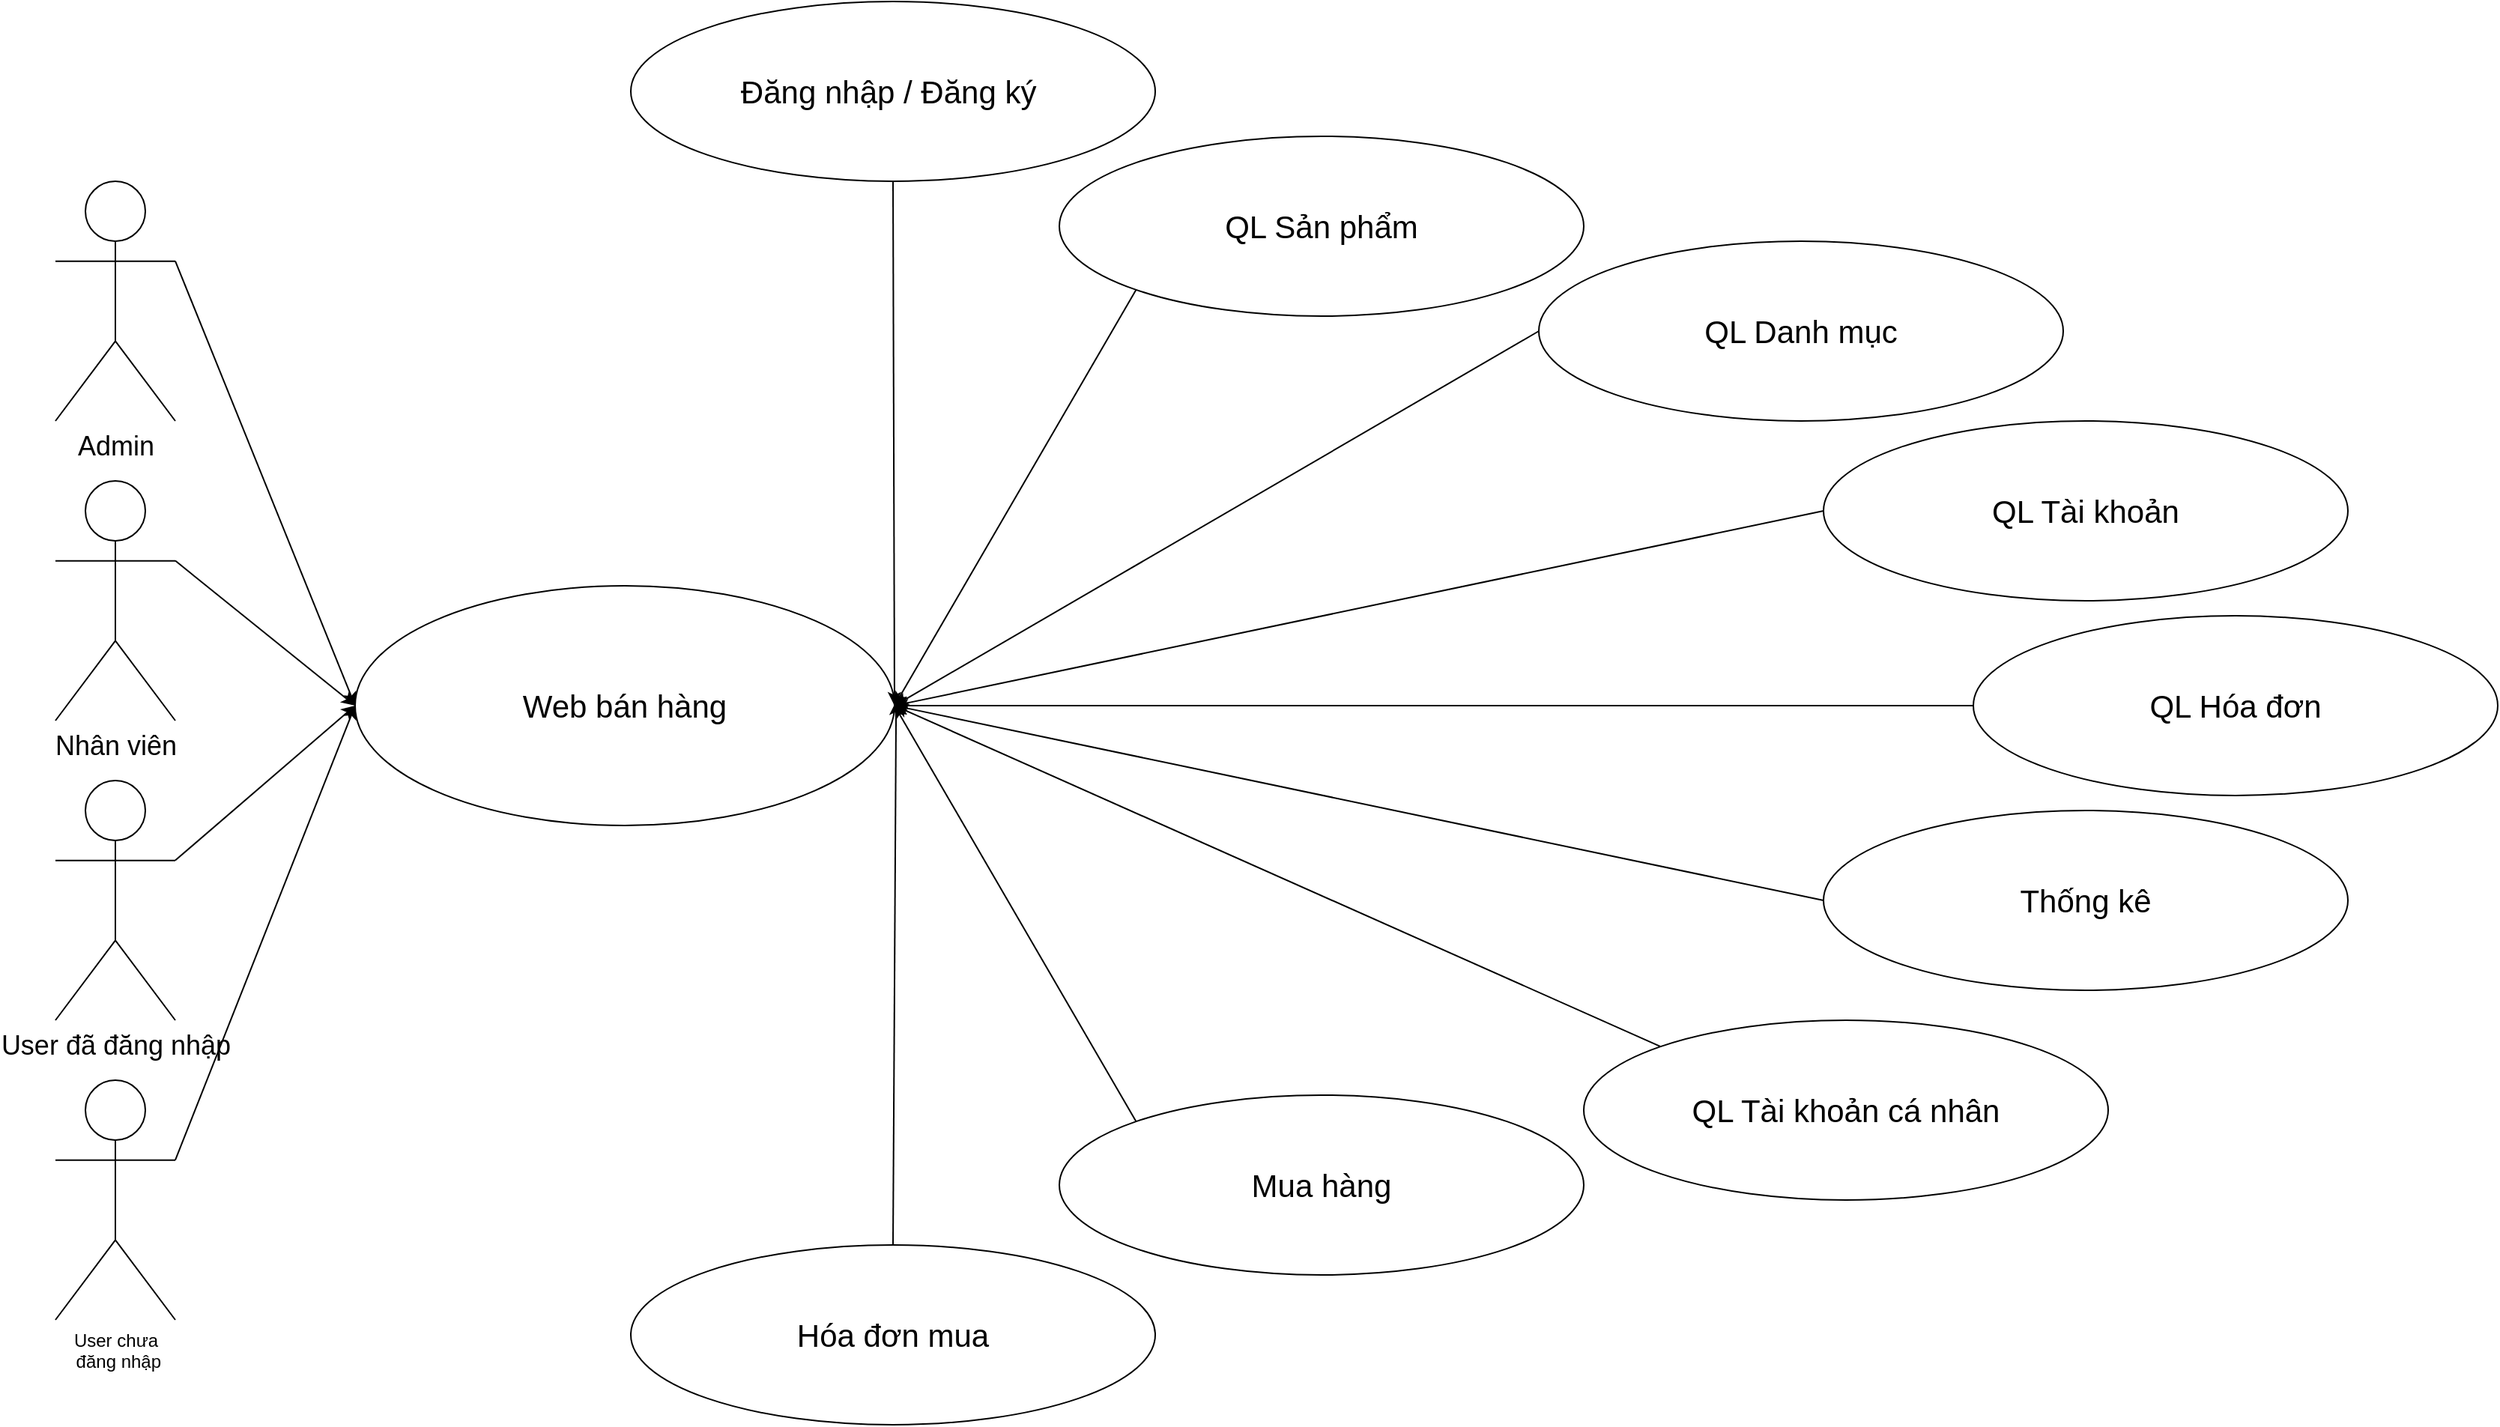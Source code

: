 <mxfile version="22.1.0" type="device" pages="2">
  <diagram name="Usecase_Tổng quát" id="zYeTXpswLCRAwJdnD2Qo">
    <mxGraphModel dx="3025" dy="1815" grid="1" gridSize="10" guides="1" tooltips="1" connect="1" arrows="1" fold="1" page="0" pageScale="1" pageWidth="827" pageHeight="1169" math="0" shadow="0">
      <root>
        <mxCell id="0" />
        <mxCell id="1" parent="0" />
        <mxCell id="RY1z_0ipfzHZa43gwyNK-13" style="rounded=0;orthogonalLoop=1;jettySize=auto;html=1;exitX=1;exitY=0.333;exitDx=0;exitDy=0;exitPerimeter=0;entryX=0;entryY=0.5;entryDx=0;entryDy=0;" edge="1" parent="1" source="RY1z_0ipfzHZa43gwyNK-1" target="RY1z_0ipfzHZa43gwyNK-11">
          <mxGeometry relative="1" as="geometry">
            <mxPoint x="320" y="440" as="targetPoint" />
          </mxGeometry>
        </mxCell>
        <mxCell id="RY1z_0ipfzHZa43gwyNK-1" value="&lt;font style=&quot;font-size: 18px;&quot;&gt;Admin&lt;/font&gt;" style="shape=umlActor;verticalLabelPosition=bottom;verticalAlign=top;html=1;outlineConnect=0;" vertex="1" parent="1">
          <mxGeometry y="50" width="80" height="160" as="geometry" />
        </mxCell>
        <mxCell id="RY1z_0ipfzHZa43gwyNK-14" style="rounded=0;orthogonalLoop=1;jettySize=auto;html=1;exitX=1;exitY=0.333;exitDx=0;exitDy=0;exitPerimeter=0;entryX=0;entryY=0.5;entryDx=0;entryDy=0;" edge="1" parent="1" source="RY1z_0ipfzHZa43gwyNK-7" target="RY1z_0ipfzHZa43gwyNK-11">
          <mxGeometry relative="1" as="geometry">
            <mxPoint x="320" y="440" as="targetPoint" />
          </mxGeometry>
        </mxCell>
        <mxCell id="RY1z_0ipfzHZa43gwyNK-7" value="&lt;font style=&quot;font-size: 18px;&quot;&gt;Nhân viên&lt;/font&gt;" style="shape=umlActor;verticalLabelPosition=bottom;verticalAlign=top;html=1;outlineConnect=0;" vertex="1" parent="1">
          <mxGeometry y="250" width="80" height="160" as="geometry" />
        </mxCell>
        <mxCell id="RY1z_0ipfzHZa43gwyNK-15" style="rounded=0;orthogonalLoop=1;jettySize=auto;html=1;exitX=1;exitY=0.333;exitDx=0;exitDy=0;exitPerimeter=0;entryX=0;entryY=0.5;entryDx=0;entryDy=0;" edge="1" parent="1" source="RY1z_0ipfzHZa43gwyNK-8" target="RY1z_0ipfzHZa43gwyNK-11">
          <mxGeometry relative="1" as="geometry">
            <mxPoint x="320" y="440" as="targetPoint" />
          </mxGeometry>
        </mxCell>
        <mxCell id="RY1z_0ipfzHZa43gwyNK-8" value="&lt;span style=&quot;font-size: 18px;&quot;&gt;User đã đăng nhập&lt;/span&gt;" style="shape=umlActor;verticalLabelPosition=bottom;verticalAlign=top;html=1;outlineConnect=0;" vertex="1" parent="1">
          <mxGeometry y="450" width="80" height="160" as="geometry" />
        </mxCell>
        <mxCell id="RY1z_0ipfzHZa43gwyNK-16" style="rounded=0;orthogonalLoop=1;jettySize=auto;html=1;exitX=1;exitY=0.333;exitDx=0;exitDy=0;exitPerimeter=0;entryX=0;entryY=0.5;entryDx=0;entryDy=0;" edge="1" parent="1" source="RY1z_0ipfzHZa43gwyNK-9" target="RY1z_0ipfzHZa43gwyNK-11">
          <mxGeometry relative="1" as="geometry">
            <mxPoint x="320" y="440" as="targetPoint" />
          </mxGeometry>
        </mxCell>
        <mxCell id="RY1z_0ipfzHZa43gwyNK-9" value="User chưa&lt;br&gt;&amp;nbsp;đăng nhập" style="shape=umlActor;verticalLabelPosition=bottom;verticalAlign=top;html=1;outlineConnect=0;" vertex="1" parent="1">
          <mxGeometry y="650" width="80" height="160" as="geometry" />
        </mxCell>
        <mxCell id="RY1z_0ipfzHZa43gwyNK-11" value="&lt;font style=&quot;font-size: 21px;&quot;&gt;Web bán hàng&lt;/font&gt;" style="ellipse;whiteSpace=wrap;html=1;" vertex="1" parent="1">
          <mxGeometry x="200" y="320" width="360" height="160" as="geometry" />
        </mxCell>
        <mxCell id="RY1z_0ipfzHZa43gwyNK-39" style="rounded=0;orthogonalLoop=1;jettySize=auto;html=1;exitX=0;exitY=1;exitDx=0;exitDy=0;entryX=1;entryY=0.5;entryDx=0;entryDy=0;" edge="1" parent="1" source="RY1z_0ipfzHZa43gwyNK-20" target="RY1z_0ipfzHZa43gwyNK-11">
          <mxGeometry relative="1" as="geometry">
            <mxPoint x="591.25" y="360" as="targetPoint" />
          </mxGeometry>
        </mxCell>
        <mxCell id="RY1z_0ipfzHZa43gwyNK-20" value="&lt;font style=&quot;font-size: 21px;&quot;&gt;QL Sản phẩm&lt;/font&gt;" style="ellipse;whiteSpace=wrap;html=1;" vertex="1" parent="1">
          <mxGeometry x="670" y="20" width="350" height="120" as="geometry" />
        </mxCell>
        <mxCell id="RY1z_0ipfzHZa43gwyNK-38" style="rounded=0;orthogonalLoop=1;jettySize=auto;html=1;exitX=0.5;exitY=1;exitDx=0;exitDy=0;entryX=1;entryY=0.5;entryDx=0;entryDy=0;" edge="1" parent="1" source="RY1z_0ipfzHZa43gwyNK-22" target="RY1z_0ipfzHZa43gwyNK-11">
          <mxGeometry relative="1" as="geometry">
            <mxPoint x="508.372" y="360" as="targetPoint" />
          </mxGeometry>
        </mxCell>
        <mxCell id="RY1z_0ipfzHZa43gwyNK-22" value="&lt;font style=&quot;font-size: 21px;&quot;&gt;Đăng nhập / Đăng ký&amp;nbsp;&lt;/font&gt;" style="ellipse;whiteSpace=wrap;html=1;" vertex="1" parent="1">
          <mxGeometry x="384" y="-70" width="350" height="120" as="geometry" />
        </mxCell>
        <mxCell id="RY1z_0ipfzHZa43gwyNK-27" value="&lt;font style=&quot;font-size: 21px;&quot;&gt;QL Danh mục&lt;/font&gt;" style="ellipse;whiteSpace=wrap;html=1;" vertex="1" parent="1">
          <mxGeometry x="990" y="90" width="350" height="120" as="geometry" />
        </mxCell>
        <mxCell id="RY1z_0ipfzHZa43gwyNK-41" style="rounded=0;orthogonalLoop=1;jettySize=auto;html=1;exitX=0;exitY=0.5;exitDx=0;exitDy=0;entryX=1;entryY=0.5;entryDx=0;entryDy=0;" edge="1" parent="1" source="RY1z_0ipfzHZa43gwyNK-28" target="RY1z_0ipfzHZa43gwyNK-11">
          <mxGeometry relative="1" as="geometry">
            <mxPoint x="680" y="440" as="targetPoint" />
          </mxGeometry>
        </mxCell>
        <mxCell id="RY1z_0ipfzHZa43gwyNK-28" value="&lt;font style=&quot;font-size: 21px;&quot;&gt;QL Tài khoản&lt;/font&gt;" style="ellipse;whiteSpace=wrap;html=1;" vertex="1" parent="1">
          <mxGeometry x="1180" y="210" width="350" height="120" as="geometry" />
        </mxCell>
        <mxCell id="RY1z_0ipfzHZa43gwyNK-42" style="rounded=0;orthogonalLoop=1;jettySize=auto;html=1;exitX=0;exitY=0.5;exitDx=0;exitDy=0;entryX=1;entryY=0.5;entryDx=0;entryDy=0;" edge="1" parent="1" source="RY1z_0ipfzHZa43gwyNK-29" target="RY1z_0ipfzHZa43gwyNK-11">
          <mxGeometry relative="1" as="geometry">
            <mxPoint x="680" y="440" as="targetPoint" />
          </mxGeometry>
        </mxCell>
        <mxCell id="RY1z_0ipfzHZa43gwyNK-29" value="&lt;font style=&quot;font-size: 21px;&quot;&gt;QL Hóa đơn&lt;/font&gt;" style="ellipse;whiteSpace=wrap;html=1;" vertex="1" parent="1">
          <mxGeometry x="1280" y="340" width="350" height="120" as="geometry" />
        </mxCell>
        <mxCell id="RY1z_0ipfzHZa43gwyNK-46" style="rounded=0;orthogonalLoop=1;jettySize=auto;html=1;exitX=0;exitY=0;exitDx=0;exitDy=0;entryX=1;entryY=0.5;entryDx=0;entryDy=0;" edge="1" parent="1" source="RY1z_0ipfzHZa43gwyNK-30" target="RY1z_0ipfzHZa43gwyNK-11">
          <mxGeometry relative="1" as="geometry" />
        </mxCell>
        <mxCell id="RY1z_0ipfzHZa43gwyNK-30" value="&lt;font style=&quot;font-size: 21px;&quot;&gt;QL Tài khoản cá nhân&lt;/font&gt;" style="ellipse;whiteSpace=wrap;html=1;" vertex="1" parent="1">
          <mxGeometry x="1020" y="610" width="350" height="120" as="geometry" />
        </mxCell>
        <mxCell id="RY1z_0ipfzHZa43gwyNK-43" style="rounded=0;orthogonalLoop=1;jettySize=auto;html=1;exitX=0;exitY=0.5;exitDx=0;exitDy=0;entryX=1;entryY=0.5;entryDx=0;entryDy=0;" edge="1" parent="1" source="RY1z_0ipfzHZa43gwyNK-31" target="RY1z_0ipfzHZa43gwyNK-11">
          <mxGeometry relative="1" as="geometry">
            <mxPoint x="680" y="440" as="targetPoint" />
          </mxGeometry>
        </mxCell>
        <mxCell id="RY1z_0ipfzHZa43gwyNK-31" value="&lt;span style=&quot;font-size: 21px;&quot;&gt;Thống kê&lt;/span&gt;" style="ellipse;whiteSpace=wrap;html=1;" vertex="1" parent="1">
          <mxGeometry x="1180" y="470" width="350" height="120" as="geometry" />
        </mxCell>
        <mxCell id="RY1z_0ipfzHZa43gwyNK-45" style="rounded=0;orthogonalLoop=1;jettySize=auto;html=1;exitX=0;exitY=0;exitDx=0;exitDy=0;entryX=1;entryY=0.5;entryDx=0;entryDy=0;" edge="1" parent="1" source="RY1z_0ipfzHZa43gwyNK-32" target="RY1z_0ipfzHZa43gwyNK-11">
          <mxGeometry relative="1" as="geometry">
            <mxPoint x="740" y="580" as="targetPoint" />
          </mxGeometry>
        </mxCell>
        <mxCell id="RY1z_0ipfzHZa43gwyNK-32" value="&lt;font style=&quot;font-size: 21px;&quot;&gt;Mua hàng&lt;/font&gt;" style="ellipse;whiteSpace=wrap;html=1;" vertex="1" parent="1">
          <mxGeometry x="670" y="660" width="350" height="120" as="geometry" />
        </mxCell>
        <mxCell id="RY1z_0ipfzHZa43gwyNK-44" style="rounded=0;orthogonalLoop=1;jettySize=auto;html=1;exitX=0.5;exitY=0;exitDx=0;exitDy=0;entryX=1.003;entryY=0.482;entryDx=0;entryDy=0;entryPerimeter=0;" edge="1" parent="1" source="RY1z_0ipfzHZa43gwyNK-33" target="RY1z_0ipfzHZa43gwyNK-11">
          <mxGeometry relative="1" as="geometry">
            <mxPoint x="680" y="440" as="targetPoint" />
          </mxGeometry>
        </mxCell>
        <mxCell id="RY1z_0ipfzHZa43gwyNK-33" value="&lt;font style=&quot;font-size: 21px;&quot;&gt;Hóa đơn mua&lt;/font&gt;" style="ellipse;whiteSpace=wrap;html=1;" vertex="1" parent="1">
          <mxGeometry x="384" y="760" width="350" height="120" as="geometry" />
        </mxCell>
        <mxCell id="RY1z_0ipfzHZa43gwyNK-40" style="rounded=0;orthogonalLoop=1;jettySize=auto;html=1;exitX=0;exitY=0.5;exitDx=0;exitDy=0;entryX=1;entryY=0.5;entryDx=0;entryDy=0;" edge="1" parent="1" source="RY1z_0ipfzHZa43gwyNK-27" target="RY1z_0ipfzHZa43gwyNK-11">
          <mxGeometry relative="1" as="geometry">
            <mxPoint x="690" y="410" as="targetPoint" />
          </mxGeometry>
        </mxCell>
      </root>
    </mxGraphModel>
  </diagram>
  <diagram id="GqHnZQny6amINxSAuFs9" name="Usecase_Phân giã">
    <mxGraphModel dx="3400" dy="2017" grid="1" gridSize="10" guides="1" tooltips="1" connect="1" arrows="1" fold="1" page="0" pageScale="1" pageWidth="827" pageHeight="1169" math="0" shadow="0">
      <root>
        <mxCell id="0" />
        <mxCell id="1" parent="0" />
        <mxCell id="5GMo7OkCrkT90t5o_Ot0-1" value="&lt;font style=&quot;font-size: 18px;&quot;&gt;Admin&lt;/font&gt;" style="shape=umlActor;verticalLabelPosition=bottom;verticalAlign=top;html=1;outlineConnect=0;" vertex="1" parent="1">
          <mxGeometry x="-240" y="-40" width="80" height="160" as="geometry" />
        </mxCell>
        <mxCell id="5GMo7OkCrkT90t5o_Ot0-2" value="&lt;span style=&quot;font-size: 18px;&quot;&gt;Nhân viên&lt;/span&gt;" style="shape=umlActor;verticalLabelPosition=bottom;verticalAlign=top;html=1;outlineConnect=0;" vertex="1" parent="1">
          <mxGeometry x="-240" y="160" width="80" height="160" as="geometry" />
        </mxCell>
        <mxCell id="5GMo7OkCrkT90t5o_Ot0-3" value="&lt;span style=&quot;font-size: 18px;&quot;&gt;Khách hàng&lt;/span&gt;" style="shape=umlActor;verticalLabelPosition=bottom;verticalAlign=top;html=1;outlineConnect=0;" vertex="1" parent="1">
          <mxGeometry x="-240" y="440" width="80" height="160" as="geometry" />
        </mxCell>
      </root>
    </mxGraphModel>
  </diagram>
</mxfile>
